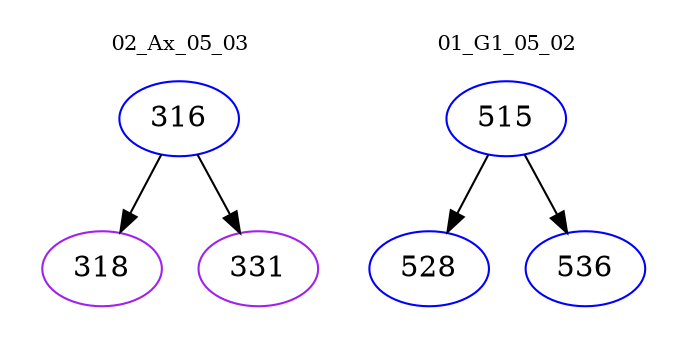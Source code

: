 digraph{
subgraph cluster_0 {
color = white
label = "02_Ax_05_03";
fontsize=10;
T0_316 [label="316", color="blue"]
T0_316 -> T0_318 [color="black"]
T0_318 [label="318", color="purple"]
T0_316 -> T0_331 [color="black"]
T0_331 [label="331", color="purple"]
}
subgraph cluster_1 {
color = white
label = "01_G1_05_02";
fontsize=10;
T1_515 [label="515", color="blue"]
T1_515 -> T1_528 [color="black"]
T1_528 [label="528", color="blue"]
T1_515 -> T1_536 [color="black"]
T1_536 [label="536", color="blue"]
}
}
